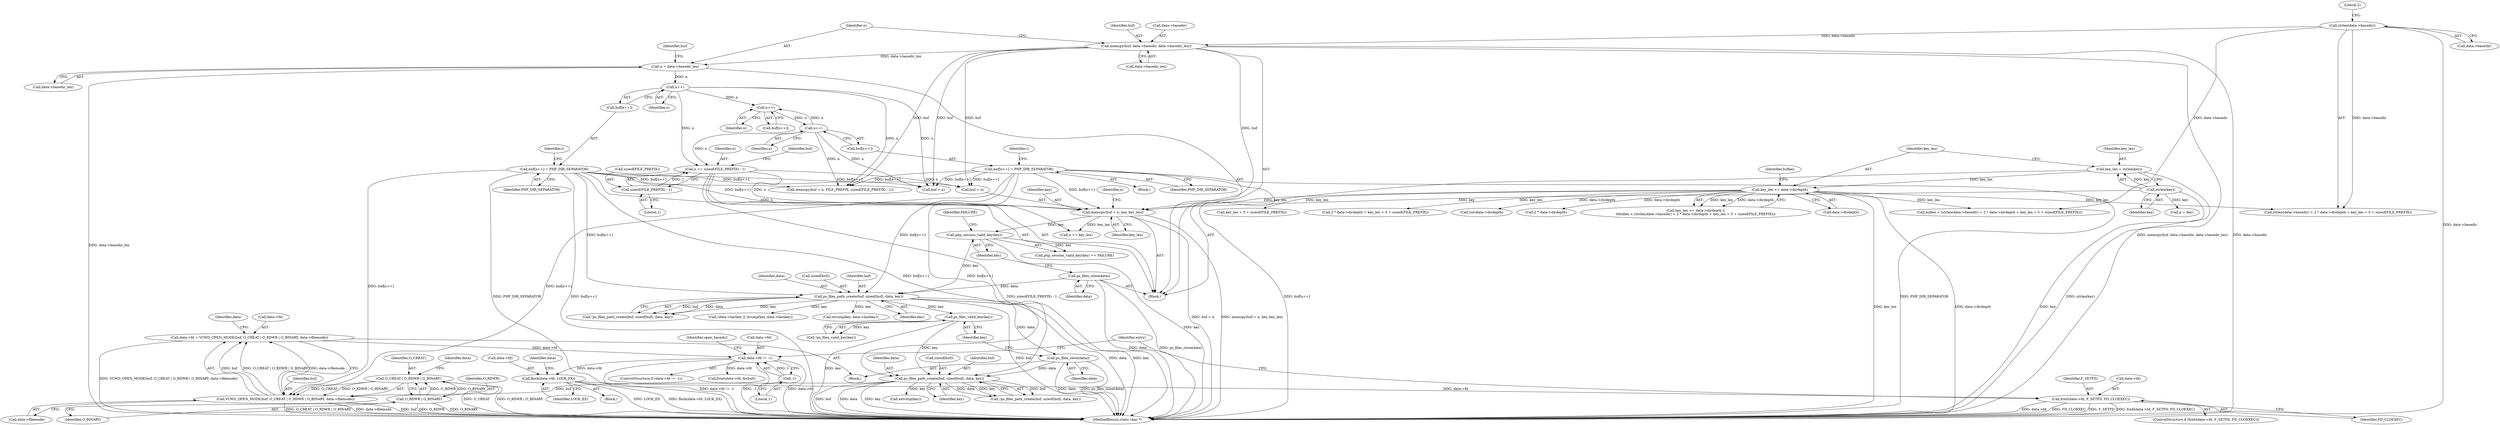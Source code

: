 digraph "0_php_25e8fcc88fa20dc9d4c47184471003f436927cde@API" {
"1000448" [label="(Call,flock(data->fd, LOCK_EX))"];
"1000417" [label="(Call,data->fd != -1)"];
"1000402" [label="(Call,data->fd = VCWD_OPEN_MODE(buf, O_CREAT | O_RDWR | O_BINARY, data->filemode))"];
"1000406" [label="(Call,VCWD_OPEN_MODE(buf, O_CREAT | O_RDWR | O_BINARY, data->filemode))"];
"1000388" [label="(Call,ps_files_path_create(buf, sizeof(buf), data, key))"];
"1000268" [label="(Call,buf[n++] = PHP_DIR_SEPARATOR)"];
"1000240" [label="(Call,buf[n++] = PHP_DIR_SEPARATOR)"];
"1000374" [label="(Call,ps_files_close(data))"];
"1000309" [label="(Call,ps_files_path_create(buf, sizeof(buf), data, key))"];
"1000298" [label="(Call,ps_files_close(data))"];
"1000302" [label="(Call,php_session_valid_key(key))"];
"1000289" [label="(Call,memcpy(buf + n, key, key_len))"];
"1000227" [label="(Call,memcpy(buf, data->basedir, data->basedir_len))"];
"1000205" [label="(Call,strlen(data->basedir))"];
"1000283" [label="(Call,n += sizeof(FILE_PREFIX) - 1)"];
"1000285" [label="(Call,sizeof(FILE_PREFIX) - 1)"];
"1000243" [label="(Call,n++)"];
"1000235" [label="(Call,n = data->basedir_len)"];
"1000271" [label="(Call,n++)"];
"1000263" [label="(Call,n++)"];
"1000193" [label="(Call,strlen(key))"];
"1000197" [label="(Call,key_len <= data->dirdepth)"];
"1000191" [label="(Call,key_len = strlen(key))"];
"1000378" [label="(Call,ps_files_valid_key(key))"];
"1000408" [label="(Call,O_CREAT | O_RDWR | O_BINARY)"];
"1000410" [label="(Call,O_RDWR | O_BINARY)"];
"1000421" [label="(Call,-1)"];
"1000454" [label="(Call,fcntl(data->fd, F_SETFD, FD_CLOEXEC))"];
"1000293" [label="(Identifier,key)"];
"1000272" [label="(Identifier,n)"];
"1000203" [label="(Identifier,buflen)"];
"1000248" [label="(Identifier,i)"];
"1000242" [label="(Identifier,buf)"];
"1000377" [label="(Call,!ps_files_valid_key(key))"];
"1000263" [label="(Call,n++)"];
"1000304" [label="(Identifier,FAILURE)"];
"1000290" [label="(Call,buf + n)"];
"1000192" [label="(Identifier,key_len)"];
"1000408" [label="(Call,O_CREAT | O_RDWR | O_BINARY)"];
"1000374" [label="(Call,ps_files_close(data))"];
"1000379" [label="(Identifier,key)"];
"1000194" [label="(Identifier,key)"];
"1000313" [label="(Identifier,data)"];
"1000311" [label="(Call,sizeof(buf))"];
"1000209" [label="(Call,2 * data->dirdepth + key_len + 5 + sizeof(FILE_PREFIX))"];
"1000407" [label="(Identifier,buf)"];
"1000296" [label="(Identifier,n)"];
"1000252" [label="(Call,(int)data->dirdepth)"];
"1000410" [label="(Call,O_RDWR | O_BINARY)"];
"1000456" [label="(Identifier,data)"];
"1000308" [label="(Call,!ps_files_path_create(buf, sizeof(buf), data, key))"];
"1000191" [label="(Call,key_len = strlen(key))"];
"1000284" [label="(Identifier,n)"];
"1000197" [label="(Call,key_len <= data->dirdepth)"];
"1000268" [label="(Call,buf[n++] = PHP_DIR_SEPARATOR)"];
"1000414" [label="(Identifier,data)"];
"1000400" [label="(Call,estrdup(key))"];
"1000294" [label="(Identifier,key_len)"];
"1000291" [label="(Identifier,buf)"];
"1000259" [label="(Block,)"];
"1000244" [label="(Identifier,n)"];
"1000412" [label="(Identifier,O_BINARY)"];
"1000237" [label="(Call,data->basedir_len)"];
"1000261" [label="(Call,buf[n++])"];
"1000468" [label="(Identifier,entry)"];
"1000240" [label="(Call,buf[n++] = PHP_DIR_SEPARATOR)"];
"1000406" [label="(Call,VCWD_OPEN_MODE(buf, O_CREAT | O_RDWR | O_BINARY, data->filemode))"];
"1000403" [label="(Call,data->fd)"];
"1000241" [label="(Call,buf[n++])"];
"1000349" [label="(Call,!data->lastkey || strcmp(key, data->lastkey))"];
"1000264" [label="(Identifier,n)"];
"1000205" [label="(Call,strlen(data->basedir))"];
"1000452" [label="(Identifier,LOCK_EX)"];
"1000245" [label="(Identifier,PHP_DIR_SEPARATOR)"];
"1000459" [label="(Identifier,FD_CLOEXEC)"];
"1000224" [label="(Call,p = key)"];
"1000295" [label="(Call,n += key_len)"];
"1000186" [label="(Block,)"];
"1000390" [label="(Call,sizeof(buf))"];
"1000302" [label="(Call,php_session_valid_key(key))"];
"1000402" [label="(Call,data->fd = VCWD_OPEN_MODE(buf, O_CREAT | O_RDWR | O_BINARY, data->filemode))"];
"1000411" [label="(Identifier,O_RDWR)"];
"1000454" [label="(Call,fcntl(data->fd, F_SETFD, FD_CLOEXEC))"];
"1000359" [label="(Block,)"];
"1000389" [label="(Identifier,buf)"];
"1000206" [label="(Call,data->basedir)"];
"1000210" [label="(Call,2 * data->dirdepth)"];
"1000426" [label="(Identifier,open_basedir)"];
"1000354" [label="(Call,strcmp(key, data->lastkey))"];
"1000299" [label="(Identifier,data)"];
"1000416" [label="(ControlStructure,if (data->fd != -1))"];
"1000309" [label="(Call,ps_files_path_create(buf, sizeof(buf), data, key))"];
"1000258" [label="(Identifier,i)"];
"1000301" [label="(Call,php_session_valid_key(key) == FAILURE)"];
"1000228" [label="(Identifier,buf)"];
"1000271" [label="(Call,n++)"];
"1000449" [label="(Call,data->fd)"];
"1000227" [label="(Call,memcpy(buf, data->basedir, data->basedir_len))"];
"1000375" [label="(Identifier,data)"];
"1000196" [label="(Call,key_len <= data->dirdepth ||\n\t\tbuflen < (strlen(data->basedir) + 2 * data->dirdepth + key_len + 5 + sizeof(FILE_PREFIX)))"];
"1000288" [label="(Literal,1)"];
"1000243" [label="(Call,n++)"];
"1000419" [label="(Identifier,data)"];
"1000199" [label="(Call,data->dirdepth)"];
"1000273" [label="(Identifier,PHP_DIR_SEPARATOR)"];
"1000422" [label="(Literal,1)"];
"1000275" [label="(Call,buf + n)"];
"1000204" [label="(Call,strlen(data->basedir) + 2 * data->dirdepth + key_len + 5 + sizeof(FILE_PREFIX))"];
"1000236" [label="(Identifier,n)"];
"1000215" [label="(Call,key_len + 5 + sizeof(FILE_PREFIX))"];
"1000393" [label="(Identifier,key)"];
"1000528" [label="(MethodReturn,static char *)"];
"1000193" [label="(Call,strlen(key))"];
"1000235" [label="(Call,n = data->basedir_len)"];
"1000211" [label="(Literal,2)"];
"1000418" [label="(Call,data->fd)"];
"1000453" [label="(ControlStructure,if (fcntl(data->fd, F_SETFD, FD_CLOEXEC)))"];
"1000387" [label="(Call,!ps_files_path_create(buf, sizeof(buf), data, key))"];
"1000413" [label="(Call,data->filemode)"];
"1000458" [label="(Identifier,F_SETFD)"];
"1000448" [label="(Call,flock(data->fd, LOCK_EX))"];
"1000202" [label="(Call,buflen < (strlen(data->basedir) + 2 * data->dirdepth + key_len + 5 + sizeof(FILE_PREFIX)))"];
"1000430" [label="(Call,fstat(data->fd, &sbuf))"];
"1000289" [label="(Call,memcpy(buf + n, key, key_len))"];
"1000229" [label="(Call,data->basedir)"];
"1000455" [label="(Call,data->fd)"];
"1000232" [label="(Call,data->basedir_len)"];
"1000285" [label="(Call,sizeof(FILE_PREFIX) - 1)"];
"1000417" [label="(Call,data->fd != -1)"];
"1000303" [label="(Identifier,key)"];
"1000310" [label="(Identifier,buf)"];
"1000283" [label="(Call,n += sizeof(FILE_PREFIX) - 1)"];
"1000314" [label="(Identifier,key)"];
"1000269" [label="(Call,buf[n++])"];
"1000274" [label="(Call,memcpy(buf + n, FILE_PREFIX, sizeof(FILE_PREFIX) - 1))"];
"1000378" [label="(Call,ps_files_valid_key(key))"];
"1000423" [label="(Block,)"];
"1000298" [label="(Call,ps_files_close(data))"];
"1000392" [label="(Identifier,data)"];
"1000421" [label="(Call,-1)"];
"1000286" [label="(Call,sizeof(FILE_PREFIX))"];
"1000198" [label="(Identifier,key_len)"];
"1000388" [label="(Call,ps_files_path_create(buf, sizeof(buf), data, key))"];
"1000409" [label="(Identifier,O_CREAT)"];
"1000448" -> "1000423"  [label="AST: "];
"1000448" -> "1000452"  [label="CFG: "];
"1000449" -> "1000448"  [label="AST: "];
"1000452" -> "1000448"  [label="AST: "];
"1000456" -> "1000448"  [label="CFG: "];
"1000448" -> "1000528"  [label="DDG: LOCK_EX"];
"1000448" -> "1000528"  [label="DDG: flock(data->fd, LOCK_EX)"];
"1000417" -> "1000448"  [label="DDG: data->fd"];
"1000448" -> "1000454"  [label="DDG: data->fd"];
"1000417" -> "1000416"  [label="AST: "];
"1000417" -> "1000421"  [label="CFG: "];
"1000418" -> "1000417"  [label="AST: "];
"1000421" -> "1000417"  [label="AST: "];
"1000426" -> "1000417"  [label="CFG: "];
"1000468" -> "1000417"  [label="CFG: "];
"1000417" -> "1000528"  [label="DDG: data->fd"];
"1000417" -> "1000528"  [label="DDG: data->fd != -1"];
"1000417" -> "1000528"  [label="DDG: -1"];
"1000402" -> "1000417"  [label="DDG: data->fd"];
"1000421" -> "1000417"  [label="DDG: 1"];
"1000417" -> "1000430"  [label="DDG: data->fd"];
"1000402" -> "1000359"  [label="AST: "];
"1000402" -> "1000406"  [label="CFG: "];
"1000403" -> "1000402"  [label="AST: "];
"1000406" -> "1000402"  [label="AST: "];
"1000419" -> "1000402"  [label="CFG: "];
"1000402" -> "1000528"  [label="DDG: VCWD_OPEN_MODE(buf, O_CREAT | O_RDWR | O_BINARY, data->filemode)"];
"1000406" -> "1000402"  [label="DDG: buf"];
"1000406" -> "1000402"  [label="DDG: O_CREAT | O_RDWR | O_BINARY"];
"1000406" -> "1000402"  [label="DDG: data->filemode"];
"1000406" -> "1000413"  [label="CFG: "];
"1000407" -> "1000406"  [label="AST: "];
"1000408" -> "1000406"  [label="AST: "];
"1000413" -> "1000406"  [label="AST: "];
"1000406" -> "1000528"  [label="DDG: buf"];
"1000406" -> "1000528"  [label="DDG: O_CREAT | O_RDWR | O_BINARY"];
"1000406" -> "1000528"  [label="DDG: data->filemode"];
"1000388" -> "1000406"  [label="DDG: buf"];
"1000268" -> "1000406"  [label="DDG: buf[n++]"];
"1000240" -> "1000406"  [label="DDG: buf[n++]"];
"1000408" -> "1000406"  [label="DDG: O_CREAT"];
"1000408" -> "1000406"  [label="DDG: O_RDWR | O_BINARY"];
"1000388" -> "1000387"  [label="AST: "];
"1000388" -> "1000393"  [label="CFG: "];
"1000389" -> "1000388"  [label="AST: "];
"1000390" -> "1000388"  [label="AST: "];
"1000392" -> "1000388"  [label="AST: "];
"1000393" -> "1000388"  [label="AST: "];
"1000387" -> "1000388"  [label="CFG: "];
"1000388" -> "1000528"  [label="DDG: buf"];
"1000388" -> "1000528"  [label="DDG: data"];
"1000388" -> "1000528"  [label="DDG: key"];
"1000388" -> "1000387"  [label="DDG: buf"];
"1000388" -> "1000387"  [label="DDG: data"];
"1000388" -> "1000387"  [label="DDG: key"];
"1000268" -> "1000388"  [label="DDG: buf[n++]"];
"1000240" -> "1000388"  [label="DDG: buf[n++]"];
"1000374" -> "1000388"  [label="DDG: data"];
"1000378" -> "1000388"  [label="DDG: key"];
"1000388" -> "1000400"  [label="DDG: key"];
"1000268" -> "1000259"  [label="AST: "];
"1000268" -> "1000273"  [label="CFG: "];
"1000269" -> "1000268"  [label="AST: "];
"1000273" -> "1000268"  [label="AST: "];
"1000258" -> "1000268"  [label="CFG: "];
"1000268" -> "1000528"  [label="DDG: buf[n++]"];
"1000268" -> "1000528"  [label="DDG: PHP_DIR_SEPARATOR"];
"1000268" -> "1000274"  [label="DDG: buf[n++]"];
"1000268" -> "1000275"  [label="DDG: buf[n++]"];
"1000268" -> "1000289"  [label="DDG: buf[n++]"];
"1000268" -> "1000290"  [label="DDG: buf[n++]"];
"1000268" -> "1000309"  [label="DDG: buf[n++]"];
"1000240" -> "1000186"  [label="AST: "];
"1000240" -> "1000245"  [label="CFG: "];
"1000241" -> "1000240"  [label="AST: "];
"1000245" -> "1000240"  [label="AST: "];
"1000248" -> "1000240"  [label="CFG: "];
"1000240" -> "1000528"  [label="DDG: PHP_DIR_SEPARATOR"];
"1000240" -> "1000528"  [label="DDG: buf[n++]"];
"1000240" -> "1000274"  [label="DDG: buf[n++]"];
"1000240" -> "1000275"  [label="DDG: buf[n++]"];
"1000240" -> "1000289"  [label="DDG: buf[n++]"];
"1000240" -> "1000290"  [label="DDG: buf[n++]"];
"1000240" -> "1000309"  [label="DDG: buf[n++]"];
"1000374" -> "1000359"  [label="AST: "];
"1000374" -> "1000375"  [label="CFG: "];
"1000375" -> "1000374"  [label="AST: "];
"1000379" -> "1000374"  [label="CFG: "];
"1000374" -> "1000528"  [label="DDG: data"];
"1000374" -> "1000528"  [label="DDG: ps_files_close(data)"];
"1000309" -> "1000374"  [label="DDG: data"];
"1000309" -> "1000308"  [label="AST: "];
"1000309" -> "1000314"  [label="CFG: "];
"1000310" -> "1000309"  [label="AST: "];
"1000311" -> "1000309"  [label="AST: "];
"1000313" -> "1000309"  [label="AST: "];
"1000314" -> "1000309"  [label="AST: "];
"1000308" -> "1000309"  [label="CFG: "];
"1000309" -> "1000528"  [label="DDG: buf"];
"1000309" -> "1000528"  [label="DDG: data"];
"1000309" -> "1000528"  [label="DDG: key"];
"1000309" -> "1000308"  [label="DDG: buf"];
"1000309" -> "1000308"  [label="DDG: data"];
"1000309" -> "1000308"  [label="DDG: key"];
"1000298" -> "1000309"  [label="DDG: data"];
"1000302" -> "1000309"  [label="DDG: key"];
"1000309" -> "1000349"  [label="DDG: key"];
"1000309" -> "1000354"  [label="DDG: key"];
"1000309" -> "1000378"  [label="DDG: key"];
"1000298" -> "1000186"  [label="AST: "];
"1000298" -> "1000299"  [label="CFG: "];
"1000299" -> "1000298"  [label="AST: "];
"1000303" -> "1000298"  [label="CFG: "];
"1000298" -> "1000528"  [label="DDG: ps_files_close(data)"];
"1000298" -> "1000528"  [label="DDG: data"];
"1000302" -> "1000301"  [label="AST: "];
"1000302" -> "1000303"  [label="CFG: "];
"1000303" -> "1000302"  [label="AST: "];
"1000304" -> "1000302"  [label="CFG: "];
"1000302" -> "1000528"  [label="DDG: key"];
"1000302" -> "1000301"  [label="DDG: key"];
"1000289" -> "1000302"  [label="DDG: key"];
"1000289" -> "1000186"  [label="AST: "];
"1000289" -> "1000294"  [label="CFG: "];
"1000290" -> "1000289"  [label="AST: "];
"1000293" -> "1000289"  [label="AST: "];
"1000294" -> "1000289"  [label="AST: "];
"1000296" -> "1000289"  [label="CFG: "];
"1000289" -> "1000528"  [label="DDG: buf + n"];
"1000289" -> "1000528"  [label="DDG: memcpy(buf + n, key, key_len)"];
"1000227" -> "1000289"  [label="DDG: buf"];
"1000283" -> "1000289"  [label="DDG: n"];
"1000193" -> "1000289"  [label="DDG: key"];
"1000197" -> "1000289"  [label="DDG: key_len"];
"1000289" -> "1000295"  [label="DDG: key_len"];
"1000227" -> "1000186"  [label="AST: "];
"1000227" -> "1000232"  [label="CFG: "];
"1000228" -> "1000227"  [label="AST: "];
"1000229" -> "1000227"  [label="AST: "];
"1000232" -> "1000227"  [label="AST: "];
"1000236" -> "1000227"  [label="CFG: "];
"1000227" -> "1000528"  [label="DDG: memcpy(buf, data->basedir, data->basedir_len)"];
"1000227" -> "1000528"  [label="DDG: data->basedir"];
"1000205" -> "1000227"  [label="DDG: data->basedir"];
"1000227" -> "1000235"  [label="DDG: data->basedir_len"];
"1000227" -> "1000274"  [label="DDG: buf"];
"1000227" -> "1000275"  [label="DDG: buf"];
"1000227" -> "1000290"  [label="DDG: buf"];
"1000205" -> "1000204"  [label="AST: "];
"1000205" -> "1000206"  [label="CFG: "];
"1000206" -> "1000205"  [label="AST: "];
"1000211" -> "1000205"  [label="CFG: "];
"1000205" -> "1000528"  [label="DDG: data->basedir"];
"1000205" -> "1000202"  [label="DDG: data->basedir"];
"1000205" -> "1000204"  [label="DDG: data->basedir"];
"1000283" -> "1000186"  [label="AST: "];
"1000283" -> "1000285"  [label="CFG: "];
"1000284" -> "1000283"  [label="AST: "];
"1000285" -> "1000283"  [label="AST: "];
"1000291" -> "1000283"  [label="CFG: "];
"1000283" -> "1000528"  [label="DDG: sizeof(FILE_PREFIX) - 1"];
"1000285" -> "1000283"  [label="DDG: 1"];
"1000243" -> "1000283"  [label="DDG: n"];
"1000271" -> "1000283"  [label="DDG: n"];
"1000283" -> "1000290"  [label="DDG: n"];
"1000283" -> "1000295"  [label="DDG: n"];
"1000285" -> "1000288"  [label="CFG: "];
"1000286" -> "1000285"  [label="AST: "];
"1000288" -> "1000285"  [label="AST: "];
"1000243" -> "1000241"  [label="AST: "];
"1000243" -> "1000244"  [label="CFG: "];
"1000244" -> "1000243"  [label="AST: "];
"1000241" -> "1000243"  [label="CFG: "];
"1000235" -> "1000243"  [label="DDG: n"];
"1000243" -> "1000263"  [label="DDG: n"];
"1000243" -> "1000274"  [label="DDG: n"];
"1000243" -> "1000275"  [label="DDG: n"];
"1000235" -> "1000186"  [label="AST: "];
"1000235" -> "1000237"  [label="CFG: "];
"1000236" -> "1000235"  [label="AST: "];
"1000237" -> "1000235"  [label="AST: "];
"1000242" -> "1000235"  [label="CFG: "];
"1000235" -> "1000528"  [label="DDG: data->basedir_len"];
"1000271" -> "1000269"  [label="AST: "];
"1000271" -> "1000272"  [label="CFG: "];
"1000272" -> "1000271"  [label="AST: "];
"1000269" -> "1000271"  [label="CFG: "];
"1000271" -> "1000263"  [label="DDG: n"];
"1000263" -> "1000271"  [label="DDG: n"];
"1000271" -> "1000274"  [label="DDG: n"];
"1000271" -> "1000275"  [label="DDG: n"];
"1000263" -> "1000261"  [label="AST: "];
"1000263" -> "1000264"  [label="CFG: "];
"1000264" -> "1000263"  [label="AST: "];
"1000261" -> "1000263"  [label="CFG: "];
"1000193" -> "1000191"  [label="AST: "];
"1000193" -> "1000194"  [label="CFG: "];
"1000194" -> "1000193"  [label="AST: "];
"1000191" -> "1000193"  [label="CFG: "];
"1000193" -> "1000528"  [label="DDG: key"];
"1000193" -> "1000191"  [label="DDG: key"];
"1000193" -> "1000224"  [label="DDG: key"];
"1000197" -> "1000196"  [label="AST: "];
"1000197" -> "1000199"  [label="CFG: "];
"1000198" -> "1000197"  [label="AST: "];
"1000199" -> "1000197"  [label="AST: "];
"1000203" -> "1000197"  [label="CFG: "];
"1000196" -> "1000197"  [label="CFG: "];
"1000197" -> "1000528"  [label="DDG: data->dirdepth"];
"1000197" -> "1000528"  [label="DDG: key_len"];
"1000197" -> "1000196"  [label="DDG: key_len"];
"1000197" -> "1000196"  [label="DDG: data->dirdepth"];
"1000191" -> "1000197"  [label="DDG: key_len"];
"1000197" -> "1000202"  [label="DDG: key_len"];
"1000197" -> "1000204"  [label="DDG: key_len"];
"1000197" -> "1000210"  [label="DDG: data->dirdepth"];
"1000197" -> "1000209"  [label="DDG: key_len"];
"1000197" -> "1000215"  [label="DDG: key_len"];
"1000197" -> "1000252"  [label="DDG: data->dirdepth"];
"1000191" -> "1000186"  [label="AST: "];
"1000192" -> "1000191"  [label="AST: "];
"1000198" -> "1000191"  [label="CFG: "];
"1000191" -> "1000528"  [label="DDG: strlen(key)"];
"1000378" -> "1000377"  [label="AST: "];
"1000378" -> "1000379"  [label="CFG: "];
"1000379" -> "1000378"  [label="AST: "];
"1000377" -> "1000378"  [label="CFG: "];
"1000378" -> "1000528"  [label="DDG: key"];
"1000378" -> "1000377"  [label="DDG: key"];
"1000408" -> "1000410"  [label="CFG: "];
"1000409" -> "1000408"  [label="AST: "];
"1000410" -> "1000408"  [label="AST: "];
"1000414" -> "1000408"  [label="CFG: "];
"1000408" -> "1000528"  [label="DDG: O_CREAT"];
"1000408" -> "1000528"  [label="DDG: O_RDWR | O_BINARY"];
"1000410" -> "1000408"  [label="DDG: O_RDWR"];
"1000410" -> "1000408"  [label="DDG: O_BINARY"];
"1000410" -> "1000412"  [label="CFG: "];
"1000411" -> "1000410"  [label="AST: "];
"1000412" -> "1000410"  [label="AST: "];
"1000410" -> "1000528"  [label="DDG: O_RDWR"];
"1000410" -> "1000528"  [label="DDG: O_BINARY"];
"1000421" -> "1000422"  [label="CFG: "];
"1000422" -> "1000421"  [label="AST: "];
"1000454" -> "1000453"  [label="AST: "];
"1000454" -> "1000459"  [label="CFG: "];
"1000455" -> "1000454"  [label="AST: "];
"1000458" -> "1000454"  [label="AST: "];
"1000459" -> "1000454"  [label="AST: "];
"1000468" -> "1000454"  [label="CFG: "];
"1000454" -> "1000528"  [label="DDG: data->fd"];
"1000454" -> "1000528"  [label="DDG: FD_CLOEXEC"];
"1000454" -> "1000528"  [label="DDG: F_SETFD"];
"1000454" -> "1000528"  [label="DDG: fcntl(data->fd, F_SETFD, FD_CLOEXEC)"];
}
